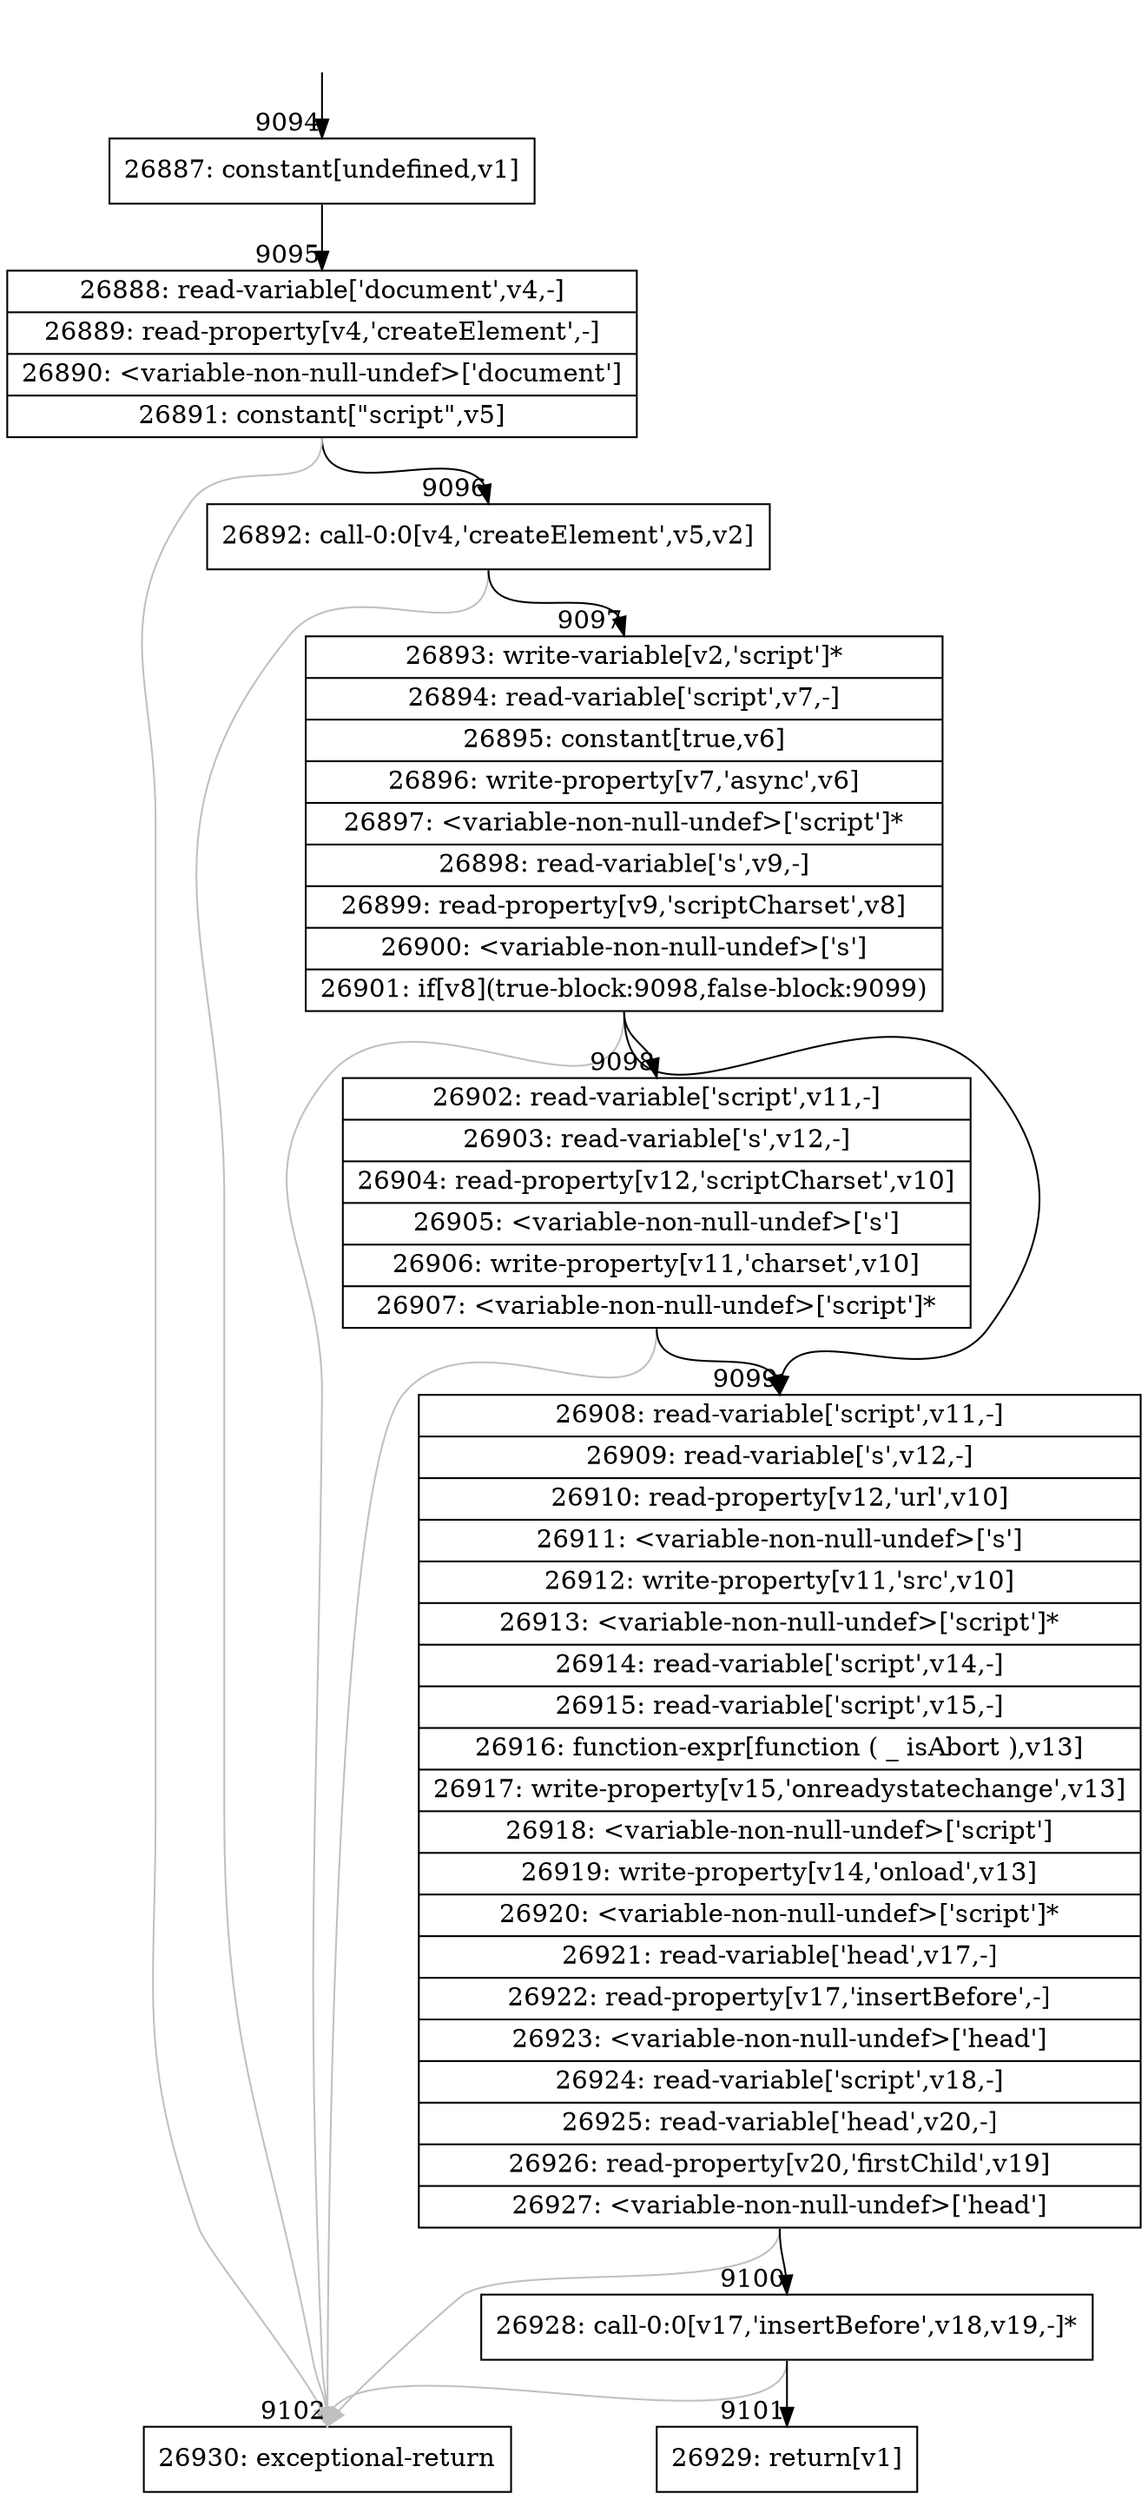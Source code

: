digraph {
rankdir="TD"
BB_entry562[shape=none,label=""];
BB_entry562 -> BB9094 [tailport=s, headport=n, headlabel="    9094"]
BB9094 [shape=record label="{26887: constant[undefined,v1]}" ] 
BB9094 -> BB9095 [tailport=s, headport=n, headlabel="      9095"]
BB9095 [shape=record label="{26888: read-variable['document',v4,-]|26889: read-property[v4,'createElement',-]|26890: \<variable-non-null-undef\>['document']|26891: constant[\"script\",v5]}" ] 
BB9095 -> BB9096 [tailport=s, headport=n, headlabel="      9096"]
BB9095 -> BB9102 [tailport=s, headport=n, color=gray, headlabel="      9102"]
BB9096 [shape=record label="{26892: call-0:0[v4,'createElement',v5,v2]}" ] 
BB9096 -> BB9097 [tailport=s, headport=n, headlabel="      9097"]
BB9096 -> BB9102 [tailport=s, headport=n, color=gray]
BB9097 [shape=record label="{26893: write-variable[v2,'script']*|26894: read-variable['script',v7,-]|26895: constant[true,v6]|26896: write-property[v7,'async',v6]|26897: \<variable-non-null-undef\>['script']*|26898: read-variable['s',v9,-]|26899: read-property[v9,'scriptCharset',v8]|26900: \<variable-non-null-undef\>['s']|26901: if[v8](true-block:9098,false-block:9099)}" ] 
BB9097 -> BB9098 [tailport=s, headport=n, headlabel="      9098"]
BB9097 -> BB9099 [tailport=s, headport=n, headlabel="      9099"]
BB9097 -> BB9102 [tailport=s, headport=n, color=gray]
BB9098 [shape=record label="{26902: read-variable['script',v11,-]|26903: read-variable['s',v12,-]|26904: read-property[v12,'scriptCharset',v10]|26905: \<variable-non-null-undef\>['s']|26906: write-property[v11,'charset',v10]|26907: \<variable-non-null-undef\>['script']*}" ] 
BB9098 -> BB9099 [tailport=s, headport=n]
BB9098 -> BB9102 [tailport=s, headport=n, color=gray]
BB9099 [shape=record label="{26908: read-variable['script',v11,-]|26909: read-variable['s',v12,-]|26910: read-property[v12,'url',v10]|26911: \<variable-non-null-undef\>['s']|26912: write-property[v11,'src',v10]|26913: \<variable-non-null-undef\>['script']*|26914: read-variable['script',v14,-]|26915: read-variable['script',v15,-]|26916: function-expr[function ( _ isAbort ),v13]|26917: write-property[v15,'onreadystatechange',v13]|26918: \<variable-non-null-undef\>['script']|26919: write-property[v14,'onload',v13]|26920: \<variable-non-null-undef\>['script']*|26921: read-variable['head',v17,-]|26922: read-property[v17,'insertBefore',-]|26923: \<variable-non-null-undef\>['head']|26924: read-variable['script',v18,-]|26925: read-variable['head',v20,-]|26926: read-property[v20,'firstChild',v19]|26927: \<variable-non-null-undef\>['head']}" ] 
BB9099 -> BB9100 [tailport=s, headport=n, headlabel="      9100"]
BB9099 -> BB9102 [tailport=s, headport=n, color=gray]
BB9100 [shape=record label="{26928: call-0:0[v17,'insertBefore',v18,v19,-]*}" ] 
BB9100 -> BB9101 [tailport=s, headport=n, headlabel="      9101"]
BB9100 -> BB9102 [tailport=s, headport=n, color=gray]
BB9101 [shape=record label="{26929: return[v1]}" ] 
BB9102 [shape=record label="{26930: exceptional-return}" ] 
}
